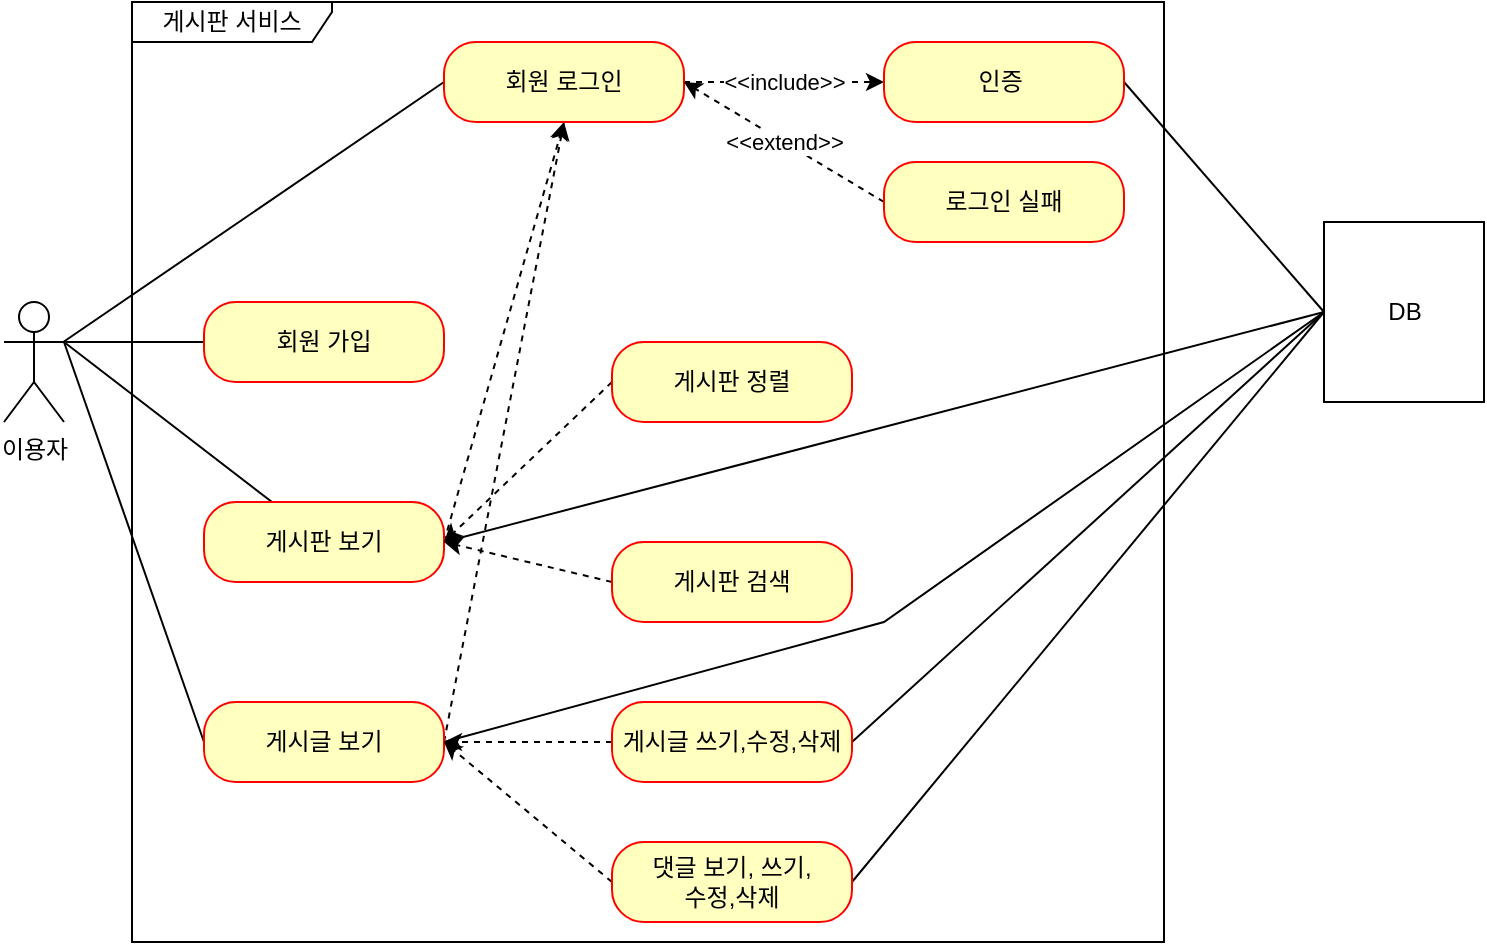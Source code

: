<mxfile version="20.2.3" type="github"><diagram id="81XRBRNQ_5nSwdzf9sZT" name="Page-1"><mxGraphModel dx="1037" dy="1401" grid="1" gridSize="10" guides="1" tooltips="1" connect="1" arrows="1" fold="1" page="1" pageScale="1" pageWidth="827" pageHeight="1169" math="0" shadow="0"><root><mxCell id="0"/><mxCell id="1" parent="0"/><mxCell id="yhFhWtrzDgUDq7G7rIVw-1" style="edgeStyle=none;rounded=0;orthogonalLoop=1;jettySize=auto;html=1;exitX=1;exitY=0.333;exitDx=0;exitDy=0;exitPerimeter=0;entryX=0;entryY=0.5;entryDx=0;entryDy=0;endArrow=none;endFill=0;" parent="1" source="yhFhWtrzDgUDq7G7rIVw-2" target="yhFhWtrzDgUDq7G7rIVw-12" edge="1"><mxGeometry relative="1" as="geometry"/></mxCell><mxCell id="yhFhWtrzDgUDq7G7rIVw-2" value="이용자" style="shape=umlActor;verticalLabelPosition=bottom;verticalAlign=top;html=1;" parent="1" vertex="1"><mxGeometry x="20" y="200" width="30" height="60" as="geometry"/></mxCell><mxCell id="yhFhWtrzDgUDq7G7rIVw-3" value="게시판 서비스&lt;br&gt;" style="shape=umlFrame;whiteSpace=wrap;html=1;width=100;height=20;" parent="1" vertex="1"><mxGeometry x="84" y="50" width="516" height="470" as="geometry"/></mxCell><mxCell id="yhFhWtrzDgUDq7G7rIVw-4" value="" style="rounded=0;orthogonalLoop=1;jettySize=auto;html=1;endArrow=none;endFill=0;entryX=1;entryY=0.333;entryDx=0;entryDy=0;entryPerimeter=0;" parent="1" source="yhFhWtrzDgUDq7G7rIVw-5" target="yhFhWtrzDgUDq7G7rIVw-2" edge="1"><mxGeometry relative="1" as="geometry"/></mxCell><mxCell id="yhFhWtrzDgUDq7G7rIVw-5" value="회원 가입" style="rounded=1;whiteSpace=wrap;html=1;arcSize=40;fontColor=#000000;fillColor=#ffffc0;strokeColor=#ff0000;" parent="1" vertex="1"><mxGeometry x="120" y="200" width="120" height="40" as="geometry"/></mxCell><mxCell id="yhFhWtrzDgUDq7G7rIVw-6" style="edgeStyle=none;rounded=0;orthogonalLoop=1;jettySize=auto;html=1;entryX=1;entryY=0.333;entryDx=0;entryDy=0;entryPerimeter=0;endArrow=none;endFill=0;" parent="1" source="yhFhWtrzDgUDq7G7rIVw-9" target="yhFhWtrzDgUDq7G7rIVw-2" edge="1"><mxGeometry relative="1" as="geometry"/></mxCell><mxCell id="yhFhWtrzDgUDq7G7rIVw-7" style="edgeStyle=none;rounded=0;orthogonalLoop=1;jettySize=auto;html=1;exitX=1;exitY=0.5;exitDx=0;exitDy=0;entryX=0.5;entryY=1;entryDx=0;entryDy=0;dashed=1;endArrow=classic;endFill=1;" parent="1" source="yhFhWtrzDgUDq7G7rIVw-9" target="yhFhWtrzDgUDq7G7rIVw-15" edge="1"><mxGeometry relative="1" as="geometry"/></mxCell><mxCell id="yhFhWtrzDgUDq7G7rIVw-8" style="edgeStyle=none;rounded=0;orthogonalLoop=1;jettySize=auto;html=1;exitX=1;exitY=0.5;exitDx=0;exitDy=0;entryX=0;entryY=0.5;entryDx=0;entryDy=0;endArrow=none;endFill=0;" parent="1" source="yhFhWtrzDgUDq7G7rIVw-9" target="yhFhWtrzDgUDq7G7rIVw-30" edge="1"><mxGeometry relative="1" as="geometry"/></mxCell><mxCell id="yhFhWtrzDgUDq7G7rIVw-9" value="게시판 보기" style="rounded=1;whiteSpace=wrap;html=1;arcSize=40;fontColor=#000000;fillColor=#ffffc0;strokeColor=#ff0000;" parent="1" vertex="1"><mxGeometry x="120" y="300" width="120" height="40" as="geometry"/></mxCell><mxCell id="yhFhWtrzDgUDq7G7rIVw-10" style="edgeStyle=none;rounded=0;orthogonalLoop=1;jettySize=auto;html=1;exitX=1;exitY=0.5;exitDx=0;exitDy=0;dashed=1;endArrow=classic;endFill=1;entryX=0.5;entryY=1;entryDx=0;entryDy=0;" parent="1" source="yhFhWtrzDgUDq7G7rIVw-12" target="yhFhWtrzDgUDq7G7rIVw-15" edge="1"><mxGeometry relative="1" as="geometry"><mxPoint x="260" y="110" as="targetPoint"/></mxGeometry></mxCell><mxCell id="yhFhWtrzDgUDq7G7rIVw-11" style="edgeStyle=none;rounded=0;orthogonalLoop=1;jettySize=auto;html=1;exitX=1;exitY=0.5;exitDx=0;exitDy=0;entryX=0;entryY=0.5;entryDx=0;entryDy=0;endArrow=none;endFill=0;" parent="1" source="yhFhWtrzDgUDq7G7rIVw-12" target="yhFhWtrzDgUDq7G7rIVw-30" edge="1"><mxGeometry relative="1" as="geometry"><Array as="points"><mxPoint x="460" y="360"/></Array></mxGeometry></mxCell><mxCell id="yhFhWtrzDgUDq7G7rIVw-12" value="게시글 보기" style="rounded=1;whiteSpace=wrap;html=1;arcSize=40;fontColor=#000000;fillColor=#ffffc0;strokeColor=#ff0000;" parent="1" vertex="1"><mxGeometry x="120" y="400" width="120" height="40" as="geometry"/></mxCell><mxCell id="yhFhWtrzDgUDq7G7rIVw-13" style="edgeStyle=none;rounded=0;orthogonalLoop=1;jettySize=auto;html=1;exitX=0;exitY=0.5;exitDx=0;exitDy=0;endArrow=none;endFill=0;" parent="1" source="yhFhWtrzDgUDq7G7rIVw-15" target="yhFhWtrzDgUDq7G7rIVw-2" edge="1"><mxGeometry relative="1" as="geometry"/></mxCell><mxCell id="yhFhWtrzDgUDq7G7rIVw-14" value="&amp;lt;&amp;lt;include&amp;gt;&amp;gt;" style="edgeStyle=none;rounded=0;orthogonalLoop=1;jettySize=auto;html=1;exitX=1;exitY=0.5;exitDx=0;exitDy=0;entryX=0;entryY=0.5;entryDx=0;entryDy=0;dashed=1;endArrow=classic;endFill=1;" parent="1" source="yhFhWtrzDgUDq7G7rIVw-15" target="yhFhWtrzDgUDq7G7rIVw-17" edge="1"><mxGeometry relative="1" as="geometry"/></mxCell><mxCell id="yhFhWtrzDgUDq7G7rIVw-15" value="회원 로그인&lt;span style=&quot;color: rgba(0, 0, 0, 0); font-family: monospace; font-size: 0px; text-align: start;&quot;&gt;%3CmxGraphModel%3E%3Croot%3E%3CmxCell%20id%3D%220%22%2F%3E%3CmxCell%20id%3D%221%22%20parent%3D%220%22%2F%3E%3CmxCell%20id%3D%222%22%20value%3D%22%ED%9A%8C%EC%9B%90%20%EA%B0%80%EC%9E%85%22%20style%3D%22rounded%3D1%3BwhiteSpace%3Dwrap%3Bhtml%3D1%3BarcSize%3D40%3BfontColor%3D%23000000%3BfillColor%3D%23ffffc0%3BstrokeColor%3D%23ff0000%3B%22%20vertex%3D%221%22%20parent%3D%221%22%3E%3CmxGeometry%20x%3D%22150%22%20y%3D%2270%22%20width%3D%22120%22%20height%3D%2240%22%20as%3D%22geometry%22%2F%3E%3C%2FmxCell%3E%3C%2Froot%3E%3C%2FmxGraphModel%3E&lt;/span&gt;" style="rounded=1;whiteSpace=wrap;html=1;arcSize=40;fontColor=#000000;fillColor=#ffffc0;strokeColor=#ff0000;" parent="1" vertex="1"><mxGeometry x="240" y="70" width="120" height="40" as="geometry"/></mxCell><mxCell id="yhFhWtrzDgUDq7G7rIVw-16" style="edgeStyle=none;rounded=0;orthogonalLoop=1;jettySize=auto;html=1;exitX=1;exitY=0.5;exitDx=0;exitDy=0;entryX=0;entryY=0.5;entryDx=0;entryDy=0;endArrow=none;endFill=0;" parent="1" source="yhFhWtrzDgUDq7G7rIVw-17" target="yhFhWtrzDgUDq7G7rIVw-30" edge="1"><mxGeometry relative="1" as="geometry"/></mxCell><mxCell id="yhFhWtrzDgUDq7G7rIVw-17" value="인증&amp;nbsp;" style="rounded=1;whiteSpace=wrap;html=1;arcSize=40;fontColor=#000000;fillColor=#ffffc0;strokeColor=#ff0000;" parent="1" vertex="1"><mxGeometry x="460" y="70" width="120" height="40" as="geometry"/></mxCell><mxCell id="yhFhWtrzDgUDq7G7rIVw-18" value="&amp;lt;&amp;lt;extend&amp;gt;&amp;gt;" style="edgeStyle=none;rounded=0;orthogonalLoop=1;jettySize=auto;html=1;exitX=0;exitY=0.5;exitDx=0;exitDy=0;entryX=1;entryY=0.5;entryDx=0;entryDy=0;endArrow=classic;endFill=1;dashed=1;" parent="1" source="yhFhWtrzDgUDq7G7rIVw-19" target="yhFhWtrzDgUDq7G7rIVw-15" edge="1"><mxGeometry relative="1" as="geometry"/></mxCell><mxCell id="yhFhWtrzDgUDq7G7rIVw-19" value="로그인 실패" style="rounded=1;whiteSpace=wrap;html=1;arcSize=40;fontColor=#000000;fillColor=#ffffc0;strokeColor=#ff0000;" parent="1" vertex="1"><mxGeometry x="460" y="130" width="120" height="40" as="geometry"/></mxCell><mxCell id="yhFhWtrzDgUDq7G7rIVw-20" style="edgeStyle=none;rounded=0;orthogonalLoop=1;jettySize=auto;html=1;exitX=0;exitY=0.5;exitDx=0;exitDy=0;entryX=1;entryY=0.5;entryDx=0;entryDy=0;dashed=1;endArrow=classic;endFill=1;" parent="1" source="yhFhWtrzDgUDq7G7rIVw-21" target="yhFhWtrzDgUDq7G7rIVw-9" edge="1"><mxGeometry relative="1" as="geometry"/></mxCell><mxCell id="yhFhWtrzDgUDq7G7rIVw-21" value="게시판 정렬" style="rounded=1;whiteSpace=wrap;html=1;arcSize=40;fontColor=#000000;fillColor=#ffffc0;strokeColor=#ff0000;" parent="1" vertex="1"><mxGeometry x="324" y="220" width="120" height="40" as="geometry"/></mxCell><mxCell id="yhFhWtrzDgUDq7G7rIVw-22" style="edgeStyle=none;rounded=0;orthogonalLoop=1;jettySize=auto;html=1;exitX=0;exitY=0.5;exitDx=0;exitDy=0;entryX=1;entryY=0.5;entryDx=0;entryDy=0;dashed=1;endArrow=classic;endFill=1;" parent="1" source="yhFhWtrzDgUDq7G7rIVw-23" target="yhFhWtrzDgUDq7G7rIVw-9" edge="1"><mxGeometry relative="1" as="geometry"/></mxCell><mxCell id="yhFhWtrzDgUDq7G7rIVw-23" value="게시판 검색" style="rounded=1;whiteSpace=wrap;html=1;arcSize=40;fontColor=#000000;fillColor=#ffffc0;strokeColor=#ff0000;" parent="1" vertex="1"><mxGeometry x="324" y="320" width="120" height="40" as="geometry"/></mxCell><mxCell id="yhFhWtrzDgUDq7G7rIVw-24" style="edgeStyle=none;rounded=0;orthogonalLoop=1;jettySize=auto;html=1;exitX=0;exitY=0.5;exitDx=0;exitDy=0;entryX=1;entryY=0.5;entryDx=0;entryDy=0;dashed=1;endArrow=classic;endFill=1;" parent="1" source="yhFhWtrzDgUDq7G7rIVw-26" target="yhFhWtrzDgUDq7G7rIVw-12" edge="1"><mxGeometry relative="1" as="geometry"/></mxCell><mxCell id="yhFhWtrzDgUDq7G7rIVw-25" style="edgeStyle=none;rounded=0;orthogonalLoop=1;jettySize=auto;html=1;exitX=1;exitY=0.5;exitDx=0;exitDy=0;entryX=0;entryY=0.5;entryDx=0;entryDy=0;endArrow=none;endFill=0;" parent="1" source="yhFhWtrzDgUDq7G7rIVw-26" target="yhFhWtrzDgUDq7G7rIVw-30" edge="1"><mxGeometry relative="1" as="geometry"/></mxCell><mxCell id="yhFhWtrzDgUDq7G7rIVw-26" value="게시글 쓰기,수정,삭제" style="rounded=1;whiteSpace=wrap;html=1;arcSize=40;fontColor=#000000;fillColor=#ffffc0;strokeColor=#ff0000;" parent="1" vertex="1"><mxGeometry x="324" y="400" width="120" height="40" as="geometry"/></mxCell><mxCell id="yhFhWtrzDgUDq7G7rIVw-27" style="edgeStyle=none;rounded=0;orthogonalLoop=1;jettySize=auto;html=1;exitX=0;exitY=0.5;exitDx=0;exitDy=0;dashed=1;endArrow=classic;endFill=1;" parent="1" source="yhFhWtrzDgUDq7G7rIVw-29" edge="1"><mxGeometry relative="1" as="geometry"><mxPoint x="240" y="420" as="targetPoint"/></mxGeometry></mxCell><mxCell id="yhFhWtrzDgUDq7G7rIVw-28" style="edgeStyle=none;rounded=0;orthogonalLoop=1;jettySize=auto;html=1;exitX=1;exitY=0.5;exitDx=0;exitDy=0;endArrow=none;endFill=0;entryX=0;entryY=0.5;entryDx=0;entryDy=0;" parent="1" source="yhFhWtrzDgUDq7G7rIVw-29" target="yhFhWtrzDgUDq7G7rIVw-30" edge="1"><mxGeometry relative="1" as="geometry"><mxPoint x="680" y="200" as="targetPoint"/></mxGeometry></mxCell><mxCell id="yhFhWtrzDgUDq7G7rIVw-29" value="댓글 보기, 쓰기,&lt;br&gt;수정,삭제" style="rounded=1;whiteSpace=wrap;html=1;arcSize=40;fontColor=#000000;fillColor=#ffffc0;strokeColor=#ff0000;" parent="1" vertex="1"><mxGeometry x="324" y="470" width="120" height="40" as="geometry"/></mxCell><mxCell id="yhFhWtrzDgUDq7G7rIVw-30" value="DB" style="html=1;dropTarget=0;" parent="1" vertex="1"><mxGeometry x="680" y="160" width="80" height="90" as="geometry"/></mxCell></root></mxGraphModel></diagram></mxfile>